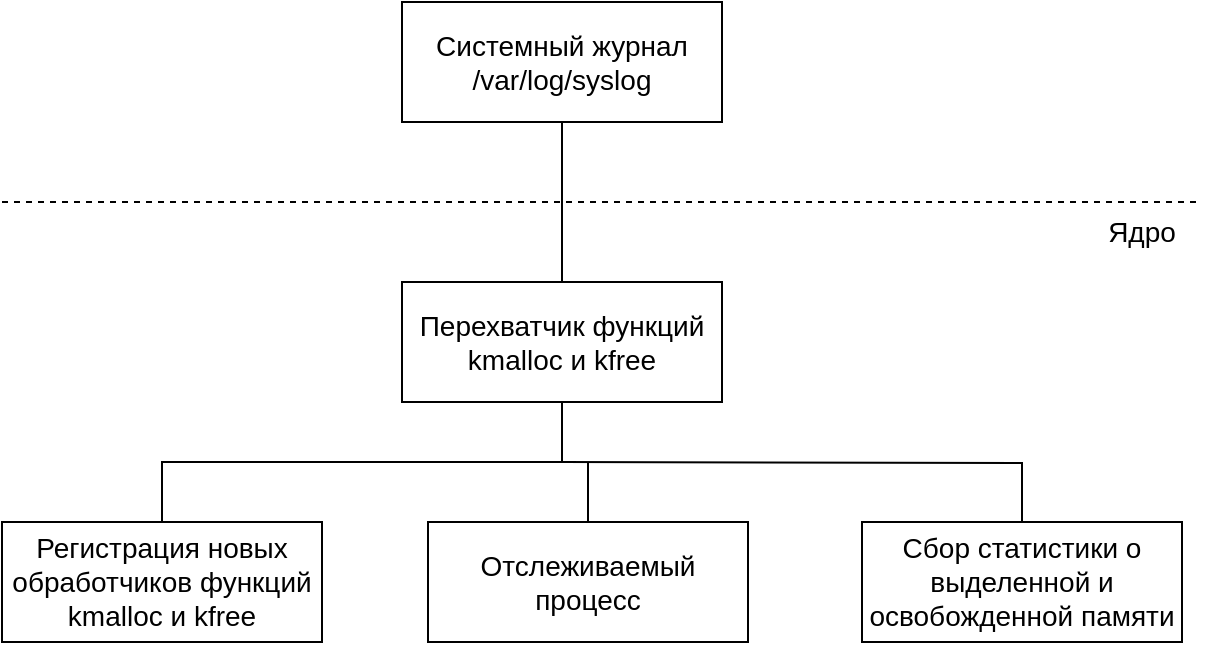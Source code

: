 <mxfile version="20.8.5" type="device" pages="7"><diagram id="wgzZrNU0yXuFep1Ih9YO" name="struct"><mxGraphModel dx="840" dy="453" grid="1" gridSize="10" guides="1" tooltips="1" connect="1" arrows="1" fold="1" page="1" pageScale="1" pageWidth="827" pageHeight="1169" math="0" shadow="0"><root><mxCell id="0"/><mxCell id="1" parent="0"/><mxCell id="GveyPwta0Pw7Jk65CmAv-1" value="&lt;font style=&quot;font-size: 14px;&quot;&gt;Отслеживаемый процесс&lt;br&gt;&lt;/font&gt;" style="rounded=0;whiteSpace=wrap;html=1;" parent="1" vertex="1"><mxGeometry x="333" y="410" width="160" height="60" as="geometry"/></mxCell><mxCell id="GveyPwta0Pw7Jk65CmAv-6" style="edgeStyle=orthogonalEdgeStyle;rounded=0;orthogonalLoop=1;jettySize=auto;html=1;exitX=0.5;exitY=1;exitDx=0;exitDy=0;entryX=0.5;entryY=0;entryDx=0;entryDy=0;fontSize=14;endArrow=none;endFill=0;" parent="1" source="GveyPwta0Pw7Jk65CmAv-2" target="GveyPwta0Pw7Jk65CmAv-5" edge="1"><mxGeometry relative="1" as="geometry"/></mxCell><mxCell id="GveyPwta0Pw7Jk65CmAv-2" value="Системный журнал /var/log/syslog" style="rounded=0;whiteSpace=wrap;html=1;fontSize=14;" parent="1" vertex="1"><mxGeometry x="320" y="150" width="160" height="60" as="geometry"/></mxCell><mxCell id="GveyPwta0Pw7Jk65CmAv-11" style="edgeStyle=orthogonalEdgeStyle;rounded=0;orthogonalLoop=1;jettySize=auto;html=1;exitX=0.5;exitY=0;exitDx=0;exitDy=0;entryX=0.5;entryY=1;entryDx=0;entryDy=0;fontSize=14;endArrow=none;endFill=0;" parent="1" source="GveyPwta0Pw7Jk65CmAv-4" target="GveyPwta0Pw7Jk65CmAv-5" edge="1"><mxGeometry relative="1" as="geometry"/></mxCell><mxCell id="GveyPwta0Pw7Jk65CmAv-4" value="&lt;font style=&quot;font-size: 14px;&quot;&gt;Регистрация новых обработчиков функций kmalloc и kfree&lt;/font&gt;&lt;font style=&quot;font-size: 14px;&quot;&gt;&lt;/font&gt;" style="rounded=0;whiteSpace=wrap;html=1;" parent="1" vertex="1"><mxGeometry x="120" y="410" width="160" height="60" as="geometry"/></mxCell><mxCell id="GveyPwta0Pw7Jk65CmAv-12" style="edgeStyle=orthogonalEdgeStyle;rounded=0;orthogonalLoop=1;jettySize=auto;html=1;entryX=0.5;entryY=0;entryDx=0;entryDy=0;fontSize=14;endArrow=none;endFill=0;" parent="1" target="GveyPwta0Pw7Jk65CmAv-10" edge="1"><mxGeometry relative="1" as="geometry"><mxPoint x="400" y="380" as="sourcePoint"/></mxGeometry></mxCell><mxCell id="GveyPwta0Pw7Jk65CmAv-5" value="&lt;font style=&quot;font-size: 14px;&quot;&gt;Перехватчик функций kmalloc и kfree&lt;br&gt;&lt;/font&gt;" style="rounded=0;whiteSpace=wrap;html=1;" parent="1" vertex="1"><mxGeometry x="320" y="290" width="160" height="60" as="geometry"/></mxCell><mxCell id="GveyPwta0Pw7Jk65CmAv-7" value="" style="endArrow=none;dashed=1;html=1;rounded=0;fontSize=14;" parent="1" edge="1"><mxGeometry width="50" height="50" relative="1" as="geometry"><mxPoint x="120" y="250" as="sourcePoint"/><mxPoint x="720" y="250" as="targetPoint"/></mxGeometry></mxCell><mxCell id="GveyPwta0Pw7Jk65CmAv-8" value="Ядро" style="text;html=1;strokeColor=none;fillColor=none;align=center;verticalAlign=middle;whiteSpace=wrap;rounded=0;fontSize=14;" parent="1" vertex="1"><mxGeometry x="660" y="250" width="60" height="30" as="geometry"/></mxCell><mxCell id="GveyPwta0Pw7Jk65CmAv-10" value="&lt;font style=&quot;font-size: 14px;&quot;&gt;Сбор статистики о выделенной и освобожденной памяти&lt;br&gt;&lt;/font&gt;" style="rounded=0;whiteSpace=wrap;html=1;" parent="1" vertex="1"><mxGeometry x="550" y="410" width="160" height="60" as="geometry"/></mxCell><mxCell id="GveyPwta0Pw7Jk65CmAv-13" value="" style="endArrow=none;html=1;rounded=0;fontSize=14;exitX=0.5;exitY=0;exitDx=0;exitDy=0;edgeStyle=orthogonalEdgeStyle;" parent="1" source="GveyPwta0Pw7Jk65CmAv-1" edge="1"><mxGeometry width="50" height="50" relative="1" as="geometry"><mxPoint x="370" y="400" as="sourcePoint"/><mxPoint x="413" y="380" as="targetPoint"/><Array as="points"><mxPoint x="413" y="380"/></Array></mxGeometry></mxCell></root></mxGraphModel></diagram><diagram id="7HIOKVZERzoZARdcDApb" name="idef0_0"><mxGraphModel dx="750" dy="404" grid="1" gridSize="10" guides="1" tooltips="1" connect="1" arrows="1" fold="1" page="1" pageScale="1" pageWidth="827" pageHeight="1169" math="0" shadow="0"><root><mxCell id="0"/><mxCell id="1" parent="0"/><mxCell id="0pw_o8Img30WkpV-kbVD-1" value="&lt;font style=&quot;font-size: 14px;&quot;&gt;Мониторинг работы slab кэша&lt;br&gt;&lt;/font&gt;" style="rounded=0;whiteSpace=wrap;html=1;" vertex="1" parent="1"><mxGeometry x="280" y="130" width="156" height="70" as="geometry"/></mxCell><mxCell id="0pw_o8Img30WkpV-kbVD-2" value="&lt;font style=&quot;font-size: 12px;&quot;&gt;А0&lt;/font&gt;" style="text;html=1;strokeColor=none;fillColor=none;align=center;verticalAlign=middle;whiteSpace=wrap;rounded=0;fontSize=14;" vertex="1" parent="1"><mxGeometry x="394" y="176" width="60" height="30" as="geometry"/></mxCell><mxCell id="0pw_o8Img30WkpV-kbVD-3" value="" style="endArrow=classic;html=1;rounded=0;fontSize=12;entryX=0;entryY=0.5;entryDx=0;entryDy=0;edgeStyle=orthogonalEdgeStyle;" edge="1" parent="1"><mxGeometry width="50" height="50" relative="1" as="geometry"><mxPoint x="80" y="144" as="sourcePoint"/><mxPoint x="280" y="144" as="targetPoint"/><Array as="points"><mxPoint x="140" y="144"/></Array></mxGeometry></mxCell><mxCell id="0pw_o8Img30WkpV-kbVD-4" value="" style="endArrow=classic;html=1;rounded=0;fontSize=12;exitX=1;exitY=0.5;exitDx=0;exitDy=0;edgeStyle=orthogonalEdgeStyle;" edge="1" parent="1" source="0pw_o8Img30WkpV-kbVD-1"><mxGeometry width="50" height="50" relative="1" as="geometry"><mxPoint x="410" y="150" as="sourcePoint"/><mxPoint x="670" y="165" as="targetPoint"/><Array as="points"><mxPoint x="640" y="165"/></Array></mxGeometry></mxCell><mxCell id="0pw_o8Img30WkpV-kbVD-5" value="&lt;font style=&quot;font-size: 14px;&quot;&gt;Системный вызов&lt;/font&gt;" style="text;html=1;strokeColor=none;fillColor=none;align=center;verticalAlign=middle;whiteSpace=wrap;rounded=0;fontSize=12;" vertex="1" parent="1"><mxGeometry x="110" y="123" width="120" height="20" as="geometry"/></mxCell><mxCell id="0pw_o8Img30WkpV-kbVD-6" value="&lt;font style=&quot;font-size: 14px;&quot;&gt;Статистика выделения и освобождения памяти&lt;/font&gt;&lt;font style=&quot;font-size: 14px;&quot;&gt; для указанного процесса&lt;/font&gt;" style="text;html=1;strokeColor=none;fillColor=none;align=center;verticalAlign=middle;whiteSpace=wrap;rounded=0;fontSize=12;" vertex="1" parent="1"><mxGeometry x="470" y="118" width="170" height="30" as="geometry"/></mxCell><mxCell id="8HAacjm35KbBM2QME-KY-1" value="" style="endArrow=classic;html=1;rounded=0;fontSize=12;entryX=0;entryY=0.5;entryDx=0;entryDy=0;edgeStyle=orthogonalEdgeStyle;" edge="1" parent="1"><mxGeometry width="50" height="50" relative="1" as="geometry"><mxPoint x="80" y="184" as="sourcePoint"/><mxPoint x="280" y="184.05" as="targetPoint"/><Array as="points"><mxPoint x="140" y="184.05"/></Array></mxGeometry></mxCell><mxCell id="8HAacjm35KbBM2QME-KY-2" value="&lt;font style=&quot;font-size: 14px;&quot;&gt;Идентификатор процесса&lt;/font&gt;" style="text;html=1;strokeColor=none;fillColor=none;align=center;verticalAlign=middle;whiteSpace=wrap;rounded=0;fontSize=12;" vertex="1" parent="1"><mxGeometry x="90" y="162" width="170" height="20" as="geometry"/></mxCell></root></mxGraphModel></diagram><diagram id="u0zWcK63JYjjoDv5WF1f" name="idef0_1"><mxGraphModel dx="2140" dy="708" grid="1" gridSize="10" guides="1" tooltips="1" connect="1" arrows="1" fold="1" page="1" pageScale="1" pageWidth="827" pageHeight="1169" math="0" shadow="0"><root><mxCell id="0"/><mxCell id="1" parent="0"/><mxCell id="qwbFCmn6nZaIaAvox7tL-18" style="edgeStyle=orthogonalEdgeStyle;rounded=0;orthogonalLoop=1;jettySize=auto;html=1;exitX=1;exitY=0.5;exitDx=0;exitDy=0;entryX=0;entryY=0.5;entryDx=0;entryDy=0;fontSize=14;" edge="1" parent="1" source="qwbFCmn6nZaIaAvox7tL-1" target="qwbFCmn6nZaIaAvox7tL-16"><mxGeometry relative="1" as="geometry"/></mxCell><mxCell id="qwbFCmn6nZaIaAvox7tL-1" value="&lt;div&gt;&lt;font style=&quot;font-size: 14px;&quot;&gt;Установка &lt;br&gt;&lt;/font&gt;&lt;/div&gt;&lt;div&gt;&lt;font style=&quot;font-size: 14px;&quot;&gt;hook-функций&lt;/font&gt;&lt;/div&gt;" style="rounded=0;whiteSpace=wrap;html=1;container=0;" vertex="1" parent="1"><mxGeometry x="190" y="210" width="150" height="80" as="geometry"/></mxCell><mxCell id="qwbFCmn6nZaIaAvox7tL-2" value="&lt;font style=&quot;font-size: 12px;&quot;&gt;А1&lt;/font&gt;" style="text;html=1;strokeColor=none;fillColor=none;align=center;verticalAlign=middle;whiteSpace=wrap;rounded=0;fontSize=14;container=0;" vertex="1" parent="1"><mxGeometry x="300" y="266" width="60" height="30" as="geometry"/></mxCell><mxCell id="qwbFCmn6nZaIaAvox7tL-21" style="edgeStyle=orthogonalEdgeStyle;rounded=0;orthogonalLoop=1;jettySize=auto;html=1;entryX=0;entryY=0.5;entryDx=0;entryDy=0;fontSize=14;" edge="1" parent="1" target="qwbFCmn6nZaIaAvox7tL-19"><mxGeometry relative="1" as="geometry"><mxPoint x="570" y="340" as="sourcePoint"/></mxGeometry></mxCell><mxCell id="qwbFCmn6nZaIaAvox7tL-16" value="&lt;font style=&quot;font-size: 14px;&quot;&gt;Перехват системного вызова&lt;/font&gt;" style="rounded=0;whiteSpace=wrap;html=1;container=0;" vertex="1" parent="1"><mxGeometry x="420" y="300" width="150" height="80" as="geometry"/></mxCell><mxCell id="qwbFCmn6nZaIaAvox7tL-17" value="&lt;font style=&quot;font-size: 12px;&quot;&gt;А2&lt;/font&gt;" style="text;html=1;strokeColor=none;fillColor=none;align=center;verticalAlign=middle;whiteSpace=wrap;rounded=0;fontSize=14;container=0;" vertex="1" parent="1"><mxGeometry x="529" y="356" width="60" height="30" as="geometry"/></mxCell><mxCell id="qwbFCmn6nZaIaAvox7tL-19" value="&lt;div&gt;&lt;font style=&quot;font-size: 14px;&quot;&gt;Запись информации&lt;/font&gt;&lt;/div&gt;&lt;div&gt;&lt;font style=&quot;font-size: 14px;&quot;&gt;в системный журнал /var/log/syslog&lt;/font&gt;&lt;/div&gt;" style="rounded=0;whiteSpace=wrap;html=1;container=0;" vertex="1" parent="1"><mxGeometry x="650" y="400" width="150" height="80" as="geometry"/></mxCell><mxCell id="qwbFCmn6nZaIaAvox7tL-20" value="&lt;font style=&quot;font-size: 12px;&quot;&gt;А3&lt;/font&gt;" style="text;html=1;strokeColor=none;fillColor=none;align=center;verticalAlign=middle;whiteSpace=wrap;rounded=0;fontSize=14;container=0;" vertex="1" parent="1"><mxGeometry x="760" y="454" width="60" height="30" as="geometry"/></mxCell><mxCell id="lvr9AqnATbRHJn3TNDuR-1" value="" style="endArrow=classic;html=1;rounded=0;fontSize=12;exitX=1;exitY=0.5;exitDx=0;exitDy=0;edgeStyle=orthogonalEdgeStyle;" edge="1" parent="1"><mxGeometry width="50" height="50" relative="1" as="geometry"><mxPoint x="800" y="439.66" as="sourcePoint"/><mxPoint x="1020" y="440" as="targetPoint"/><Array as="points"><mxPoint x="1020" y="440"/></Array></mxGeometry></mxCell><mxCell id="lvr9AqnATbRHJn3TNDuR-2" value="&lt;font style=&quot;font-size: 14px;&quot;&gt;Статистика выделения и освобождения памяти&lt;/font&gt;&lt;font style=&quot;font-size: 14px;&quot;&gt; для указанного процесса&lt;/font&gt;" style="text;html=1;strokeColor=none;fillColor=none;align=center;verticalAlign=middle;whiteSpace=wrap;rounded=0;fontSize=12;" vertex="1" parent="1"><mxGeometry x="820" y="396" width="190" height="30" as="geometry"/></mxCell><mxCell id="lvr9AqnATbRHJn3TNDuR-5" value="&lt;font style=&quot;font-size: 14px;&quot;&gt;Вызов соответствующих hook-функций&lt;/font&gt;" style="text;html=1;strokeColor=none;fillColor=none;align=center;verticalAlign=middle;whiteSpace=wrap;rounded=0;fontSize=12;" vertex="1" parent="1"><mxGeometry x="390" y="229" width="100" height="20" as="geometry"/></mxCell><mxCell id="lvr9AqnATbRHJn3TNDuR-8" value="&lt;font style=&quot;font-size: 14px;&quot;&gt;Информация о выделениях и освобождениях&lt;/font&gt;" style="text;html=1;strokeColor=none;fillColor=none;align=center;verticalAlign=middle;whiteSpace=wrap;rounded=0;fontSize=12;" vertex="1" parent="1"><mxGeometry x="610" y="330" width="110" height="20" as="geometry"/></mxCell><mxCell id="P4KVEaJkou6Tq9LsqByg-5" value="" style="endArrow=classic;html=1;rounded=0;fontSize=12;entryX=0;entryY=0.5;entryDx=0;entryDy=0;edgeStyle=orthogonalEdgeStyle;" edge="1" parent="1"><mxGeometry width="50" height="50" relative="1" as="geometry"><mxPoint x="-10" y="231" as="sourcePoint"/><mxPoint x="190" y="231" as="targetPoint"/><Array as="points"><mxPoint x="-10" y="231"/></Array></mxGeometry></mxCell><mxCell id="P4KVEaJkou6Tq9LsqByg-6" value="&lt;font style=&quot;font-size: 14px;&quot;&gt;Системный вызов&lt;/font&gt;" style="text;html=1;strokeColor=none;fillColor=none;align=center;verticalAlign=middle;whiteSpace=wrap;rounded=0;fontSize=12;" vertex="1" parent="1"><mxGeometry x="13" y="210" width="130" height="20" as="geometry"/></mxCell><mxCell id="P4KVEaJkou6Tq9LsqByg-7" value="" style="endArrow=classic;html=1;rounded=0;fontSize=12;entryX=0;entryY=0.5;entryDx=0;entryDy=0;edgeStyle=orthogonalEdgeStyle;" edge="1" parent="1"><mxGeometry width="50" height="50" relative="1" as="geometry"><mxPoint x="-10" y="271" as="sourcePoint"/><mxPoint x="190" y="271.05" as="targetPoint"/><Array as="points"><mxPoint x="-10" y="271"/><mxPoint y="271"/></Array></mxGeometry></mxCell><mxCell id="P4KVEaJkou6Tq9LsqByg-8" value="&lt;font style=&quot;font-size: 14px;&quot;&gt;Идентификатор процесса&lt;/font&gt;" style="text;html=1;strokeColor=none;fillColor=none;align=center;verticalAlign=middle;whiteSpace=wrap;rounded=0;fontSize=12;" vertex="1" parent="1"><mxGeometry x="-7" y="249" width="170" height="20" as="geometry"/></mxCell><mxCell id="bs29lfW4fT4bgILj1UNn-1" value="" style="endArrow=classic;html=1;rounded=0;fontSize=14;entryX=0.209;entryY=1.043;entryDx=0;entryDy=0;entryPerimeter=0;" edge="1" parent="1" target="qwbFCmn6nZaIaAvox7tL-1"><mxGeometry width="50" height="50" relative="1" as="geometry"><mxPoint x="221" y="440" as="sourcePoint"/><mxPoint x="340" y="380" as="targetPoint"/></mxGeometry></mxCell><mxCell id="bs29lfW4fT4bgILj1UNn-2" value="&lt;font style=&quot;font-size: 14px;&quot;&gt;Фреймворк ftrace&lt;br&gt;&lt;/font&gt;" style="text;html=1;strokeColor=none;fillColor=none;align=center;verticalAlign=middle;whiteSpace=wrap;rounded=0;fontSize=14;" vertex="1" parent="1"><mxGeometry x="300" y="440" width="130" height="30" as="geometry"/></mxCell><mxCell id="bs29lfW4fT4bgILj1UNn-3" value="" style="endArrow=classic;html=1;rounded=0;fontSize=12;entryX=-0.008;entryY=0.814;entryDx=0;entryDy=0;entryPerimeter=0;" edge="1" parent="1" target="qwbFCmn6nZaIaAvox7tL-2"><mxGeometry width="50" height="50" relative="1" as="geometry"><mxPoint x="300" y="500" as="sourcePoint"/><mxPoint x="310" y="380" as="targetPoint"/></mxGeometry></mxCell><mxCell id="bs29lfW4fT4bgILj1UNn-4" value="" style="endArrow=classic;html=1;rounded=0;fontSize=12;entryX=0.5;entryY=1;entryDx=0;entryDy=0;edgeStyle=orthogonalEdgeStyle;" edge="1" parent="1" target="qwbFCmn6nZaIaAvox7tL-16"><mxGeometry width="50" height="50" relative="1" as="geometry"><mxPoint x="300" y="440" as="sourcePoint"/><mxPoint x="320" y="420" as="targetPoint"/></mxGeometry></mxCell><mxCell id="bs29lfW4fT4bgILj1UNn-5" value="&lt;font style=&quot;font-size: 14px;&quot;&gt;Библиотека kallsyms&lt;br&gt;&lt;/font&gt;" style="text;html=1;strokeColor=none;fillColor=none;align=center;verticalAlign=middle;whiteSpace=wrap;rounded=0;fontSize=14;" vertex="1" parent="1"><mxGeometry x="140" y="386" width="76" height="30" as="geometry"/></mxCell></root></mxGraphModel></diagram><diagram id="iDyXr2sc5_inFTwd641V" name="hook"><mxGraphModel dx="1167" dy="629" grid="1" gridSize="10" guides="1" tooltips="1" connect="1" arrows="1" fold="1" page="1" pageScale="1" pageWidth="827" pageHeight="1169" math="0" shadow="0"><root><mxCell id="0"/><mxCell id="1" parent="0"/><mxCell id="CjOKLyB8ovXRqQErLR4N-3" style="edgeStyle=orthogonalEdgeStyle;rounded=0;orthogonalLoop=1;jettySize=auto;html=1;exitX=0.5;exitY=1;exitDx=0;exitDy=0;entryX=0.5;entryY=0;entryDx=0;entryDy=0;fontSize=14;" edge="1" parent="1" source="CjOKLyB8ovXRqQErLR4N-1" target="CjOKLyB8ovXRqQErLR4N-2"><mxGeometry relative="1" as="geometry"/></mxCell><mxCell id="CjOKLyB8ovXRqQErLR4N-1" value="Начало" style="rounded=1;whiteSpace=wrap;html=1;fontSize=14;arcSize=50;" vertex="1" parent="1"><mxGeometry x="340" y="20" width="170" height="60" as="geometry"/></mxCell><mxCell id="CjOKLyB8ovXRqQErLR4N-5" style="edgeStyle=orthogonalEdgeStyle;rounded=0;orthogonalLoop=1;jettySize=auto;html=1;exitX=0.5;exitY=1;exitDx=0;exitDy=0;fontSize=14;" edge="1" parent="1" source="CjOKLyB8ovXRqQErLR4N-2" target="CjOKLyB8ovXRqQErLR4N-4"><mxGeometry relative="1" as="geometry"/></mxCell><mxCell id="CjOKLyB8ovXRqQErLR4N-2" value="&lt;div&gt;Вызов &lt;br&gt;&lt;/div&gt;&lt;div&gt;callback-функции&lt;/div&gt;" style="shape=process;whiteSpace=wrap;html=1;backgroundOutline=1;fontSize=14;" vertex="1" parent="1"><mxGeometry x="340" y="130" width="170" height="60" as="geometry"/></mxCell><mxCell id="CjOKLyB8ovXRqQErLR4N-9" style="edgeStyle=orthogonalEdgeStyle;rounded=0;orthogonalLoop=1;jettySize=auto;html=1;exitX=0.5;exitY=1;exitDx=0;exitDy=0;entryX=0.5;entryY=0;entryDx=0;entryDy=0;fontSize=14;" edge="1" parent="1" source="CjOKLyB8ovXRqQErLR4N-4" target="CjOKLyB8ovXRqQErLR4N-6"><mxGeometry relative="1" as="geometry"/></mxCell><mxCell id="CjOKLyB8ovXRqQErLR4N-4" value="Вызов обработчика исходной функции" style="shape=process;whiteSpace=wrap;html=1;backgroundOutline=1;fontSize=14;" vertex="1" parent="1"><mxGeometry x="340" y="240" width="170" height="60" as="geometry"/></mxCell><mxCell id="CjOKLyB8ovXRqQErLR4N-10" style="edgeStyle=orthogonalEdgeStyle;rounded=0;orthogonalLoop=1;jettySize=auto;html=1;exitX=0.5;exitY=1;exitDx=0;exitDy=0;entryX=0.5;entryY=0;entryDx=0;entryDy=0;fontSize=14;" edge="1" parent="1" source="CjOKLyB8ovXRqQErLR4N-6" target="CjOKLyB8ovXRqQErLR4N-8"><mxGeometry relative="1" as="geometry"/></mxCell><mxCell id="CjOKLyB8ovXRqQErLR4N-6" value="Вызов исходной функции" style="shape=process;whiteSpace=wrap;html=1;backgroundOutline=1;fontSize=14;" vertex="1" parent="1"><mxGeometry x="340" y="350" width="170" height="60" as="geometry"/></mxCell><mxCell id="CjOKLyB8ovXRqQErLR4N-7" value="Конец" style="rounded=1;whiteSpace=wrap;html=1;fontSize=14;arcSize=50;" vertex="1" parent="1"><mxGeometry x="340" y="570" width="170" height="60" as="geometry"/></mxCell><mxCell id="CjOKLyB8ovXRqQErLR4N-11" style="edgeStyle=orthogonalEdgeStyle;rounded=0;orthogonalLoop=1;jettySize=auto;html=1;exitX=0.5;exitY=1;exitDx=0;exitDy=0;entryX=0.5;entryY=0;entryDx=0;entryDy=0;fontSize=14;" edge="1" parent="1" source="CjOKLyB8ovXRqQErLR4N-8" target="CjOKLyB8ovXRqQErLR4N-7"><mxGeometry relative="1" as="geometry"/></mxCell><mxCell id="CjOKLyB8ovXRqQErLR4N-8" value="Передача управления обратно в обработчик" style="shape=process;whiteSpace=wrap;html=1;backgroundOutline=1;fontSize=14;" vertex="1" parent="1"><mxGeometry x="340" y="460" width="170" height="60" as="geometry"/></mxCell></root></mxGraphModel></diagram><diagram id="l7O_dPUqgHqEOuuvJELr" name="callback"><mxGraphModel dx="1105" dy="596" grid="1" gridSize="10" guides="1" tooltips="1" connect="1" arrows="1" fold="1" page="1" pageScale="1" pageWidth="827" pageHeight="1169" math="0" shadow="0"><root><mxCell id="0"/><mxCell id="1" parent="0"/><mxCell id="G8R8wUgqIV0OIgRgzgx8-16" style="edgeStyle=orthogonalEdgeStyle;rounded=0;orthogonalLoop=1;jettySize=auto;html=1;exitX=0.5;exitY=1;exitDx=0;exitDy=0;entryX=0.5;entryY=0;entryDx=0;entryDy=0;fontSize=14;" edge="1" parent="1" source="G8R8wUgqIV0OIgRgzgx8-2" target="G8R8wUgqIV0OIgRgzgx8-14"><mxGeometry relative="1" as="geometry"/></mxCell><mxCell id="G8R8wUgqIV0OIgRgzgx8-2" value="Начало" style="rounded=1;whiteSpace=wrap;html=1;fontSize=14;arcSize=50;" vertex="1" parent="1"><mxGeometry x="310" y="20" width="170" height="60" as="geometry"/></mxCell><mxCell id="G8R8wUgqIV0OIgRgzgx8-17" style="edgeStyle=orthogonalEdgeStyle;rounded=0;orthogonalLoop=1;jettySize=auto;html=1;exitX=0.5;exitY=1;exitDx=0;exitDy=0;entryX=0.5;entryY=0;entryDx=0;entryDy=0;fontSize=14;" edge="1" parent="1" source="G8R8wUgqIV0OIgRgzgx8-14" target="G8R8wUgqIV0OIgRgzgx8-15"><mxGeometry relative="1" as="geometry"/></mxCell><mxCell id="G8R8wUgqIV0OIgRgzgx8-14" value="Получение структуры ftrace_hook по значению переданного поля" style="rounded=0;whiteSpace=wrap;html=1;fontSize=14;" vertex="1" parent="1"><mxGeometry x="310" y="130" width="170" height="60" as="geometry"/></mxCell><mxCell id="G8R8wUgqIV0OIgRgzgx8-20" style="edgeStyle=orthogonalEdgeStyle;rounded=0;orthogonalLoop=1;jettySize=auto;html=1;exitX=1;exitY=0.5;exitDx=0;exitDy=0;entryX=0.5;entryY=0;entryDx=0;entryDy=0;fontSize=14;" edge="1" parent="1" source="G8R8wUgqIV0OIgRgzgx8-15" target="G8R8wUgqIV0OIgRgzgx8-19"><mxGeometry relative="1" as="geometry"/></mxCell><mxCell id="G8R8wUgqIV0OIgRgzgx8-23" style="edgeStyle=orthogonalEdgeStyle;rounded=0;orthogonalLoop=1;jettySize=auto;html=1;exitX=0;exitY=0.5;exitDx=0;exitDy=0;entryX=0.5;entryY=1;entryDx=0;entryDy=0;fontSize=14;endArrow=none;endFill=0;" edge="1" parent="1" source="G8R8wUgqIV0OIgRgzgx8-15" target="G8R8wUgqIV0OIgRgzgx8-19"><mxGeometry relative="1" as="geometry"><Array as="points"><mxPoint x="210" y="285"/><mxPoint x="210" y="460"/><mxPoint x="568" y="460"/></Array></mxGeometry></mxCell><mxCell id="G8R8wUgqIV0OIgRgzgx8-15" value="&lt;div&gt;Вызов&lt;br&gt;&lt;/div&gt;&lt;div&gt;произведен вне&lt;br&gt;&lt;/div&gt;&lt;div&gt;модуля?&lt;/div&gt;" style="rhombus;whiteSpace=wrap;html=1;fontSize=14;" vertex="1" parent="1"><mxGeometry x="307.5" y="240" width="175" height="90" as="geometry"/></mxCell><mxCell id="G8R8wUgqIV0OIgRgzgx8-19" value="Передача управления на обработчик функции " style="rounded=0;whiteSpace=wrap;html=1;fontSize=14;" vertex="1" parent="1"><mxGeometry x="482.5" y="350" width="170" height="60" as="geometry"/></mxCell><mxCell id="G8R8wUgqIV0OIgRgzgx8-21" value="Да" style="text;html=1;strokeColor=none;fillColor=none;align=center;verticalAlign=middle;whiteSpace=wrap;rounded=0;fontSize=14;" vertex="1" parent="1"><mxGeometry x="490" y="257" width="60" height="30" as="geometry"/></mxCell><mxCell id="G8R8wUgqIV0OIgRgzgx8-22" value="Конец" style="rounded=1;whiteSpace=wrap;html=1;fontSize=14;arcSize=50;" vertex="1" parent="1"><mxGeometry x="309.5" y="511" width="170" height="60" as="geometry"/></mxCell><mxCell id="G8R8wUgqIV0OIgRgzgx8-24" value="" style="endArrow=classic;html=1;rounded=0;fontSize=14;edgeStyle=orthogonalEdgeStyle;" edge="1" parent="1" target="G8R8wUgqIV0OIgRgzgx8-22"><mxGeometry width="50" height="50" relative="1" as="geometry"><mxPoint x="395" y="460" as="sourcePoint"/><mxPoint x="390.0" y="511" as="targetPoint"/><Array as="points"><mxPoint x="395" y="460"/></Array></mxGeometry></mxCell></root></mxGraphModel></diagram><diagram id="InLCTccApfDtJMKV8xO1" name="kmalloc"><mxGraphModel dx="840" dy="453" grid="1" gridSize="10" guides="1" tooltips="1" connect="1" arrows="1" fold="1" page="1" pageScale="1" pageWidth="827" pageHeight="1169" math="0" shadow="0"><root><mxCell id="0"/><mxCell id="1" parent="0"/><mxCell id="pkdiq7ayVZmncmZ5FNwk-2" style="edgeStyle=orthogonalEdgeStyle;rounded=0;orthogonalLoop=1;jettySize=auto;html=1;exitX=0.5;exitY=1;exitDx=0;exitDy=0;fontSize=14;startArrow=none;startFill=0;endArrow=classic;endFill=1;" edge="1" parent="1" source="ZoEagH5WLn1Jqb9y3MAR-1" target="ZoEagH5WLn1Jqb9y3MAR-2"><mxGeometry relative="1" as="geometry"/></mxCell><mxCell id="ZoEagH5WLn1Jqb9y3MAR-1" value="Начало" style="rounded=1;whiteSpace=wrap;html=1;fontSize=14;arcSize=50;" vertex="1" parent="1"><mxGeometry x="389" y="20" width="170" height="60" as="geometry"/></mxCell><mxCell id="pkdiq7ayVZmncmZ5FNwk-3" style="edgeStyle=orthogonalEdgeStyle;rounded=0;orthogonalLoop=1;jettySize=auto;html=1;exitX=0.5;exitY=1;exitDx=0;exitDy=0;entryX=0.5;entryY=0;entryDx=0;entryDy=0;fontSize=14;startArrow=none;startFill=0;endArrow=classic;endFill=1;" edge="1" parent="1" source="ZoEagH5WLn1Jqb9y3MAR-2" target="ZoEagH5WLn1Jqb9y3MAR-4"><mxGeometry relative="1" as="geometry"/></mxCell><mxCell id="ZoEagH5WLn1Jqb9y3MAR-2" value="Определение идентификатора текущего процесса" style="rounded=0;whiteSpace=wrap;html=1;fontSize=14;" vertex="1" parent="1"><mxGeometry x="389" y="130" width="170" height="60" as="geometry"/></mxCell><mxCell id="pkdiq7ayVZmncmZ5FNwk-4" style="edgeStyle=orthogonalEdgeStyle;rounded=0;orthogonalLoop=1;jettySize=auto;html=1;exitX=0.5;exitY=1;exitDx=0;exitDy=0;entryX=0.5;entryY=0;entryDx=0;entryDy=0;fontSize=14;startArrow=none;startFill=0;endArrow=classic;endFill=1;" edge="1" parent="1" source="ZoEagH5WLn1Jqb9y3MAR-4" target="ZoEagH5WLn1Jqb9y3MAR-5"><mxGeometry relative="1" as="geometry"/></mxCell><mxCell id="ZoEagH5WLn1Jqb9y3MAR-4" value="Вызов kmalloc и сохранение результата" style="shape=process;whiteSpace=wrap;html=1;backgroundOutline=1;fontSize=14;" vertex="1" parent="1"><mxGeometry x="389" y="240" width="170" height="60" as="geometry"/></mxCell><mxCell id="ZoEagH5WLn1Jqb9y3MAR-9" style="edgeStyle=orthogonalEdgeStyle;rounded=0;orthogonalLoop=1;jettySize=auto;html=1;exitX=1;exitY=0.5;exitDx=0;exitDy=0;entryX=0.5;entryY=0;entryDx=0;entryDy=0;fontSize=14;endArrow=classic;endFill=1;" edge="1" parent="1" source="ZoEagH5WLn1Jqb9y3MAR-5" target="ZoEagH5WLn1Jqb9y3MAR-6"><mxGeometry relative="1" as="geometry"/></mxCell><mxCell id="pkdiq7ayVZmncmZ5FNwk-6" style="edgeStyle=orthogonalEdgeStyle;rounded=0;orthogonalLoop=1;jettySize=auto;html=1;exitX=0;exitY=0.5;exitDx=0;exitDy=0;entryX=0.5;entryY=0;entryDx=0;entryDy=0;fontSize=14;startArrow=none;startFill=0;endArrow=classic;endFill=1;" edge="1" parent="1" source="ZoEagH5WLn1Jqb9y3MAR-5" target="pkdiq7ayVZmncmZ5FNwk-5"><mxGeometry relative="1" as="geometry"/></mxCell><mxCell id="ZoEagH5WLn1Jqb9y3MAR-5" value="&lt;div&gt;Отслеживаемый&lt;br&gt;&lt;/div&gt;&lt;div&gt;PID == -1?&lt;br&gt;&lt;/div&gt;" style="rhombus;whiteSpace=wrap;html=1;fontSize=14;" vertex="1" parent="1"><mxGeometry x="389" y="350" width="170" height="90" as="geometry"/></mxCell><mxCell id="pkdiq7ayVZmncmZ5FNwk-17" style="edgeStyle=orthogonalEdgeStyle;rounded=0;orthogonalLoop=1;jettySize=auto;html=1;exitX=0.5;exitY=1;exitDx=0;exitDy=0;fontSize=14;startArrow=none;startFill=0;endArrow=none;endFill=0;" edge="1" parent="1" source="ZoEagH5WLn1Jqb9y3MAR-6"><mxGeometry relative="1" as="geometry"><mxPoint x="679" y="560" as="sourcePoint"/><mxPoint x="234" y="890" as="targetPoint"/><Array as="points"><mxPoint x="684" y="920"/><mxPoint x="234" y="920"/></Array></mxGeometry></mxCell><mxCell id="ZoEagH5WLn1Jqb9y3MAR-6" value="Записать в журнал информацию о текущем процессе " style="rounded=0;whiteSpace=wrap;html=1;fontSize=14;" vertex="1" parent="1"><mxGeometry x="599" y="460" width="170" height="60" as="geometry"/></mxCell><mxCell id="pkdiq7ayVZmncmZ5FNwk-1" value="Да" style="text;html=1;strokeColor=none;fillColor=none;align=center;verticalAlign=middle;whiteSpace=wrap;rounded=0;fontSize=14;" vertex="1" parent="1"><mxGeometry x="589" y="367" width="60" height="30" as="geometry"/></mxCell><mxCell id="pkdiq7ayVZmncmZ5FNwk-10" style="edgeStyle=orthogonalEdgeStyle;rounded=0;orthogonalLoop=1;jettySize=auto;html=1;exitX=1;exitY=0.5;exitDx=0;exitDy=0;entryX=0.5;entryY=0;entryDx=0;entryDy=0;fontSize=14;startArrow=none;startFill=0;endArrow=classic;endFill=1;" edge="1" parent="1" source="pkdiq7ayVZmncmZ5FNwk-5" target="pkdiq7ayVZmncmZ5FNwk-7"><mxGeometry relative="1" as="geometry"/></mxCell><mxCell id="pkdiq7ayVZmncmZ5FNwk-13" style="edgeStyle=orthogonalEdgeStyle;rounded=0;orthogonalLoop=1;jettySize=auto;html=1;exitX=0;exitY=0.5;exitDx=0;exitDy=0;entryX=0.5;entryY=1;entryDx=0;entryDy=0;fontSize=14;startArrow=none;startFill=0;endArrow=none;endFill=0;" edge="1" parent="1" source="pkdiq7ayVZmncmZ5FNwk-5" target="pkdiq7ayVZmncmZ5FNwk-9"><mxGeometry relative="1" as="geometry"><Array as="points"><mxPoint x="59" y="540"/><mxPoint x="59" y="890"/><mxPoint x="414" y="890"/></Array></mxGeometry></mxCell><mxCell id="pkdiq7ayVZmncmZ5FNwk-5" value="&lt;div&gt;Отслеживаемый&lt;/div&gt;&lt;div&gt;PID == текущему?&lt;/div&gt;" style="rhombus;whiteSpace=wrap;html=1;fontSize=14;" vertex="1" parent="1"><mxGeometry x="149" y="495" width="170" height="90" as="geometry"/></mxCell><mxCell id="pkdiq7ayVZmncmZ5FNwk-11" style="edgeStyle=orthogonalEdgeStyle;rounded=0;orthogonalLoop=1;jettySize=auto;html=1;exitX=0.5;exitY=1;exitDx=0;exitDy=0;entryX=0.5;entryY=0;entryDx=0;entryDy=0;fontSize=14;startArrow=none;startFill=0;endArrow=classic;endFill=1;" edge="1" parent="1" source="pkdiq7ayVZmncmZ5FNwk-7" target="pkdiq7ayVZmncmZ5FNwk-8"><mxGeometry relative="1" as="geometry"/></mxCell><mxCell id="pkdiq7ayVZmncmZ5FNwk-7" value="Прибавить к счетчику размер выделенной памяти" style="rounded=0;whiteSpace=wrap;html=1;fontSize=14;" vertex="1" parent="1"><mxGeometry x="329" y="600" width="170" height="60" as="geometry"/></mxCell><mxCell id="pkdiq7ayVZmncmZ5FNwk-12" style="edgeStyle=orthogonalEdgeStyle;rounded=0;orthogonalLoop=1;jettySize=auto;html=1;exitX=0.5;exitY=1;exitDx=0;exitDy=0;entryX=0.5;entryY=0;entryDx=0;entryDy=0;fontSize=14;startArrow=none;startFill=0;endArrow=classic;endFill=1;" edge="1" parent="1" source="pkdiq7ayVZmncmZ5FNwk-8" target="pkdiq7ayVZmncmZ5FNwk-9"><mxGeometry relative="1" as="geometry"/></mxCell><mxCell id="pkdiq7ayVZmncmZ5FNwk-8" value="Записать в журнал информацию о текущем процессе " style="rounded=0;whiteSpace=wrap;html=1;fontSize=14;" vertex="1" parent="1"><mxGeometry x="329" y="700" width="170" height="60" as="geometry"/></mxCell><mxCell id="pkdiq7ayVZmncmZ5FNwk-9" value="Записать в журнал информацию об общей выделенной памяти " style="rounded=0;whiteSpace=wrap;html=1;fontSize=14;" vertex="1" parent="1"><mxGeometry x="329" y="800" width="170" height="60" as="geometry"/></mxCell><mxCell id="pkdiq7ayVZmncmZ5FNwk-18" value="Конец" style="rounded=1;whiteSpace=wrap;html=1;fontSize=14;arcSize=50;" vertex="1" parent="1"><mxGeometry x="389" y="960" width="170" height="60" as="geometry"/></mxCell><mxCell id="pkdiq7ayVZmncmZ5FNwk-19" value="" style="endArrow=classic;html=1;rounded=0;fontSize=14;entryX=0.5;entryY=0;entryDx=0;entryDy=0;" edge="1" parent="1" target="pkdiq7ayVZmncmZ5FNwk-18"><mxGeometry width="50" height="50" relative="1" as="geometry"><mxPoint x="474" y="920" as="sourcePoint"/><mxPoint x="439" y="930" as="targetPoint"/></mxGeometry></mxCell><mxCell id="GZpb3KigNWfdRAc_2lpx-1" value="Да" style="text;html=1;strokeColor=none;fillColor=none;align=center;verticalAlign=middle;whiteSpace=wrap;rounded=0;fontSize=14;" vertex="1" parent="1"><mxGeometry x="339" y="511" width="60" height="30" as="geometry"/></mxCell></root></mxGraphModel></diagram><diagram id="cuX6_YqE2AYTsyYDaH7B" name="kfree"><mxGraphModel dx="2333" dy="1258" grid="1" gridSize="10" guides="1" tooltips="1" connect="1" arrows="1" fold="1" page="1" pageScale="1" pageWidth="827" pageHeight="1169" math="0" shadow="0"><root><mxCell id="0"/><mxCell id="1" parent="0"/><mxCell id="rggM9OusWmLdvsjmJuPs-1" style="edgeStyle=orthogonalEdgeStyle;rounded=0;orthogonalLoop=1;jettySize=auto;html=1;exitX=0.5;exitY=1;exitDx=0;exitDy=0;fontSize=14;startArrow=none;startFill=0;endArrow=classic;endFill=1;" edge="1" parent="1" source="rggM9OusWmLdvsjmJuPs-2" target="rggM9OusWmLdvsjmJuPs-4"><mxGeometry relative="1" as="geometry"/></mxCell><mxCell id="rggM9OusWmLdvsjmJuPs-2" value="Начало" style="rounded=1;whiteSpace=wrap;html=1;fontSize=14;arcSize=50;" vertex="1" parent="1"><mxGeometry x="389" y="20" width="170" height="60" as="geometry"/></mxCell><mxCell id="6csRNr54KYkfhHwI8mZk-1" style="edgeStyle=orthogonalEdgeStyle;rounded=0;orthogonalLoop=1;jettySize=auto;html=1;exitX=0.5;exitY=1;exitDx=0;exitDy=0;entryX=0.5;entryY=0;entryDx=0;entryDy=0;fontSize=14;startArrow=none;startFill=0;endArrow=classic;endFill=1;" edge="1" parent="1" source="rggM9OusWmLdvsjmJuPs-4" target="rggM9OusWmLdvsjmJuPs-24"><mxGeometry relative="1" as="geometry"/></mxCell><mxCell id="rggM9OusWmLdvsjmJuPs-4" value="Определение идентификатора текущего процесса" style="rounded=0;whiteSpace=wrap;html=1;fontSize=14;" vertex="1" parent="1"><mxGeometry x="389" y="130" width="170" height="60" as="geometry"/></mxCell><mxCell id="rggM9OusWmLdvsjmJuPs-5" style="edgeStyle=orthogonalEdgeStyle;rounded=0;orthogonalLoop=1;jettySize=auto;html=1;exitX=0.5;exitY=1;exitDx=0;exitDy=0;entryX=0.5;entryY=0;entryDx=0;entryDy=0;fontSize=14;startArrow=none;startFill=0;endArrow=classic;endFill=1;" edge="1" parent="1" source="rggM9OusWmLdvsjmJuPs-6" target="rggM9OusWmLdvsjmJuPs-9"><mxGeometry relative="1" as="geometry"/></mxCell><mxCell id="rggM9OusWmLdvsjmJuPs-6" value="Вызов kfree" style="shape=process;whiteSpace=wrap;html=1;backgroundOutline=1;fontSize=14;" vertex="1" parent="1"><mxGeometry x="389" y="480" width="170" height="60" as="geometry"/></mxCell><mxCell id="rggM9OusWmLdvsjmJuPs-7" style="edgeStyle=orthogonalEdgeStyle;rounded=0;orthogonalLoop=1;jettySize=auto;html=1;exitX=1;exitY=0.5;exitDx=0;exitDy=0;entryX=0.5;entryY=0;entryDx=0;entryDy=0;fontSize=14;endArrow=classic;endFill=1;" edge="1" parent="1" source="rggM9OusWmLdvsjmJuPs-9" target="rggM9OusWmLdvsjmJuPs-11"><mxGeometry relative="1" as="geometry"/></mxCell><mxCell id="rggM9OusWmLdvsjmJuPs-8" style="edgeStyle=orthogonalEdgeStyle;rounded=0;orthogonalLoop=1;jettySize=auto;html=1;exitX=0;exitY=0.5;exitDx=0;exitDy=0;entryX=0.5;entryY=0;entryDx=0;entryDy=0;fontSize=14;startArrow=none;startFill=0;endArrow=classic;endFill=1;" edge="1" parent="1" source="rggM9OusWmLdvsjmJuPs-9" target="rggM9OusWmLdvsjmJuPs-15"><mxGeometry relative="1" as="geometry"/></mxCell><mxCell id="rggM9OusWmLdvsjmJuPs-9" value="&lt;div&gt;Отслеживаемый&lt;br&gt;&lt;/div&gt;&lt;div&gt;PID == -1?&lt;br&gt;&lt;/div&gt;" style="rhombus;whiteSpace=wrap;html=1;fontSize=14;" vertex="1" parent="1"><mxGeometry x="389" y="585" width="170" height="90" as="geometry"/></mxCell><mxCell id="rggM9OusWmLdvsjmJuPs-10" style="edgeStyle=orthogonalEdgeStyle;rounded=0;orthogonalLoop=1;jettySize=auto;html=1;exitX=0.5;exitY=1;exitDx=0;exitDy=0;fontSize=14;startArrow=none;startFill=0;endArrow=none;endFill=0;" edge="1" parent="1" source="rggM9OusWmLdvsjmJuPs-11"><mxGeometry relative="1" as="geometry"><mxPoint x="689.93" y="840" as="sourcePoint"/><mxPoint x="245" y="1130" as="targetPoint"/><Array as="points"><mxPoint x="695" y="1160"/><mxPoint x="245" y="1160"/></Array></mxGeometry></mxCell><mxCell id="rggM9OusWmLdvsjmJuPs-11" value="Записать в журнал информацию о текущем процессе " style="rounded=0;whiteSpace=wrap;html=1;fontSize=14;" vertex="1" parent="1"><mxGeometry x="609.93" y="690" width="170" height="60" as="geometry"/></mxCell><mxCell id="rggM9OusWmLdvsjmJuPs-12" value="Да" style="text;html=1;strokeColor=none;fillColor=none;align=center;verticalAlign=middle;whiteSpace=wrap;rounded=0;fontSize=14;" vertex="1" parent="1"><mxGeometry x="599.93" y="601" width="60" height="30" as="geometry"/></mxCell><mxCell id="rggM9OusWmLdvsjmJuPs-13" style="edgeStyle=orthogonalEdgeStyle;rounded=0;orthogonalLoop=1;jettySize=auto;html=1;exitX=1;exitY=0.5;exitDx=0;exitDy=0;entryX=0.5;entryY=0;entryDx=0;entryDy=0;fontSize=14;startArrow=none;startFill=0;endArrow=classic;endFill=1;" edge="1" parent="1" source="rggM9OusWmLdvsjmJuPs-15" target="rggM9OusWmLdvsjmJuPs-17"><mxGeometry relative="1" as="geometry"/></mxCell><mxCell id="rggM9OusWmLdvsjmJuPs-14" style="edgeStyle=orthogonalEdgeStyle;rounded=0;orthogonalLoop=1;jettySize=auto;html=1;exitX=0;exitY=0.5;exitDx=0;exitDy=0;entryX=0.5;entryY=1;entryDx=0;entryDy=0;fontSize=14;startArrow=none;startFill=0;endArrow=none;endFill=0;" edge="1" parent="1" source="rggM9OusWmLdvsjmJuPs-15" target="rggM9OusWmLdvsjmJuPs-20"><mxGeometry relative="1" as="geometry"><Array as="points"><mxPoint x="70" y="775"/><mxPoint x="70" y="1130"/><mxPoint x="414" y="1130"/></Array></mxGeometry></mxCell><mxCell id="rggM9OusWmLdvsjmJuPs-15" value="&lt;div&gt;Отслеживаемый &lt;br&gt;&lt;/div&gt;&lt;div&gt;PID == текущему?&lt;/div&gt;" style="rhombus;whiteSpace=wrap;html=1;fontSize=14;" vertex="1" parent="1"><mxGeometry x="150" y="730" width="170" height="90" as="geometry"/></mxCell><mxCell id="rggM9OusWmLdvsjmJuPs-16" style="edgeStyle=orthogonalEdgeStyle;rounded=0;orthogonalLoop=1;jettySize=auto;html=1;exitX=0.5;exitY=1;exitDx=0;exitDy=0;entryX=0.5;entryY=0;entryDx=0;entryDy=0;fontSize=14;startArrow=none;startFill=0;endArrow=classic;endFill=1;" edge="1" parent="1" source="rggM9OusWmLdvsjmJuPs-17" target="rggM9OusWmLdvsjmJuPs-19"><mxGeometry relative="1" as="geometry"/></mxCell><mxCell id="rggM9OusWmLdvsjmJuPs-17" value="Прибавить к счетчику размер выделенной памяти" style="rounded=0;whiteSpace=wrap;html=1;fontSize=14;" vertex="1" parent="1"><mxGeometry x="329" y="840" width="170" height="60" as="geometry"/></mxCell><mxCell id="rggM9OusWmLdvsjmJuPs-18" style="edgeStyle=orthogonalEdgeStyle;rounded=0;orthogonalLoop=1;jettySize=auto;html=1;exitX=0.5;exitY=1;exitDx=0;exitDy=0;entryX=0.5;entryY=0;entryDx=0;entryDy=0;fontSize=14;startArrow=none;startFill=0;endArrow=classic;endFill=1;" edge="1" parent="1" source="rggM9OusWmLdvsjmJuPs-19" target="rggM9OusWmLdvsjmJuPs-20"><mxGeometry relative="1" as="geometry"/></mxCell><mxCell id="rggM9OusWmLdvsjmJuPs-19" value="Записать в журнал информацию о текущем процессе " style="rounded=0;whiteSpace=wrap;html=1;fontSize=14;" vertex="1" parent="1"><mxGeometry x="329" y="940" width="170" height="60" as="geometry"/></mxCell><mxCell id="rggM9OusWmLdvsjmJuPs-20" value="Записать в журнал информацию об общей выделенной памяти " style="rounded=0;whiteSpace=wrap;html=1;fontSize=14;" vertex="1" parent="1"><mxGeometry x="329" y="1040" width="170" height="60" as="geometry"/></mxCell><mxCell id="rggM9OusWmLdvsjmJuPs-21" value="Конец" style="rounded=1;whiteSpace=wrap;html=1;fontSize=14;arcSize=50;" vertex="1" parent="1"><mxGeometry x="399.93" y="1200" width="170" height="60" as="geometry"/></mxCell><mxCell id="rggM9OusWmLdvsjmJuPs-22" value="" style="endArrow=classic;html=1;rounded=0;fontSize=14;entryX=0.5;entryY=0;entryDx=0;entryDy=0;" edge="1" parent="1" target="rggM9OusWmLdvsjmJuPs-21"><mxGeometry width="50" height="50" relative="1" as="geometry"><mxPoint x="484.93" y="1160" as="sourcePoint"/><mxPoint x="449.93" y="1170" as="targetPoint"/></mxGeometry></mxCell><mxCell id="6csRNr54KYkfhHwI8mZk-3" style="edgeStyle=orthogonalEdgeStyle;rounded=0;orthogonalLoop=1;jettySize=auto;html=1;exitX=1;exitY=0.5;exitDx=0;exitDy=0;entryX=0.5;entryY=0;entryDx=0;entryDy=0;fontSize=14;startArrow=none;startFill=0;endArrow=classic;endFill=1;" edge="1" parent="1" source="rggM9OusWmLdvsjmJuPs-24" target="6csRNr54KYkfhHwI8mZk-2"><mxGeometry relative="1" as="geometry"/></mxCell><mxCell id="6csRNr54KYkfhHwI8mZk-4" style="edgeStyle=orthogonalEdgeStyle;rounded=0;orthogonalLoop=1;jettySize=auto;html=1;exitX=0;exitY=0.5;exitDx=0;exitDy=0;entryX=0.5;entryY=1;entryDx=0;entryDy=0;fontSize=14;startArrow=none;startFill=0;endArrow=none;endFill=0;" edge="1" parent="1" source="rggM9OusWmLdvsjmJuPs-24" target="6csRNr54KYkfhHwI8mZk-2"><mxGeometry relative="1" as="geometry"><Array as="points"><mxPoint x="290" y="285"/><mxPoint x="290" y="430"/><mxPoint x="665" y="430"/></Array></mxGeometry></mxCell><mxCell id="rggM9OusWmLdvsjmJuPs-24" value="&lt;div&gt;Отслеживаемый&lt;br&gt;&lt;/div&gt;&lt;div&gt;PID == текущему?&lt;br&gt;&lt;/div&gt;" style="rhombus;whiteSpace=wrap;html=1;fontSize=14;" vertex="1" parent="1"><mxGeometry x="389" y="240" width="170" height="90" as="geometry"/></mxCell><mxCell id="6csRNr54KYkfhHwI8mZk-2" value="Вычесть из счетчика размер освобождаемой памяти" style="rounded=0;whiteSpace=wrap;html=1;fontSize=14;" vertex="1" parent="1"><mxGeometry x="580" y="340" width="170" height="60" as="geometry"/></mxCell><mxCell id="6csRNr54KYkfhHwI8mZk-5" value="Да" style="text;html=1;strokeColor=none;fillColor=none;align=center;verticalAlign=middle;whiteSpace=wrap;rounded=0;fontSize=14;" vertex="1" parent="1"><mxGeometry x="580" y="255" width="60" height="30" as="geometry"/></mxCell><mxCell id="6csRNr54KYkfhHwI8mZk-6" value="" style="endArrow=classic;html=1;rounded=0;fontSize=14;entryX=0.5;entryY=0;entryDx=0;entryDy=0;edgeStyle=orthogonalEdgeStyle;" edge="1" parent="1" target="rggM9OusWmLdvsjmJuPs-6"><mxGeometry width="50" height="50" relative="1" as="geometry"><mxPoint x="474" y="430" as="sourcePoint"/><mxPoint x="474" y="470" as="targetPoint"/></mxGeometry></mxCell><mxCell id="MDCW524_w3f8dOCAWRvg-1" value="Да" style="text;html=1;strokeColor=none;fillColor=none;align=center;verticalAlign=middle;whiteSpace=wrap;rounded=0;fontSize=14;" vertex="1" parent="1"><mxGeometry x="329" y="743" width="60" height="30" as="geometry"/></mxCell></root></mxGraphModel></diagram></mxfile>